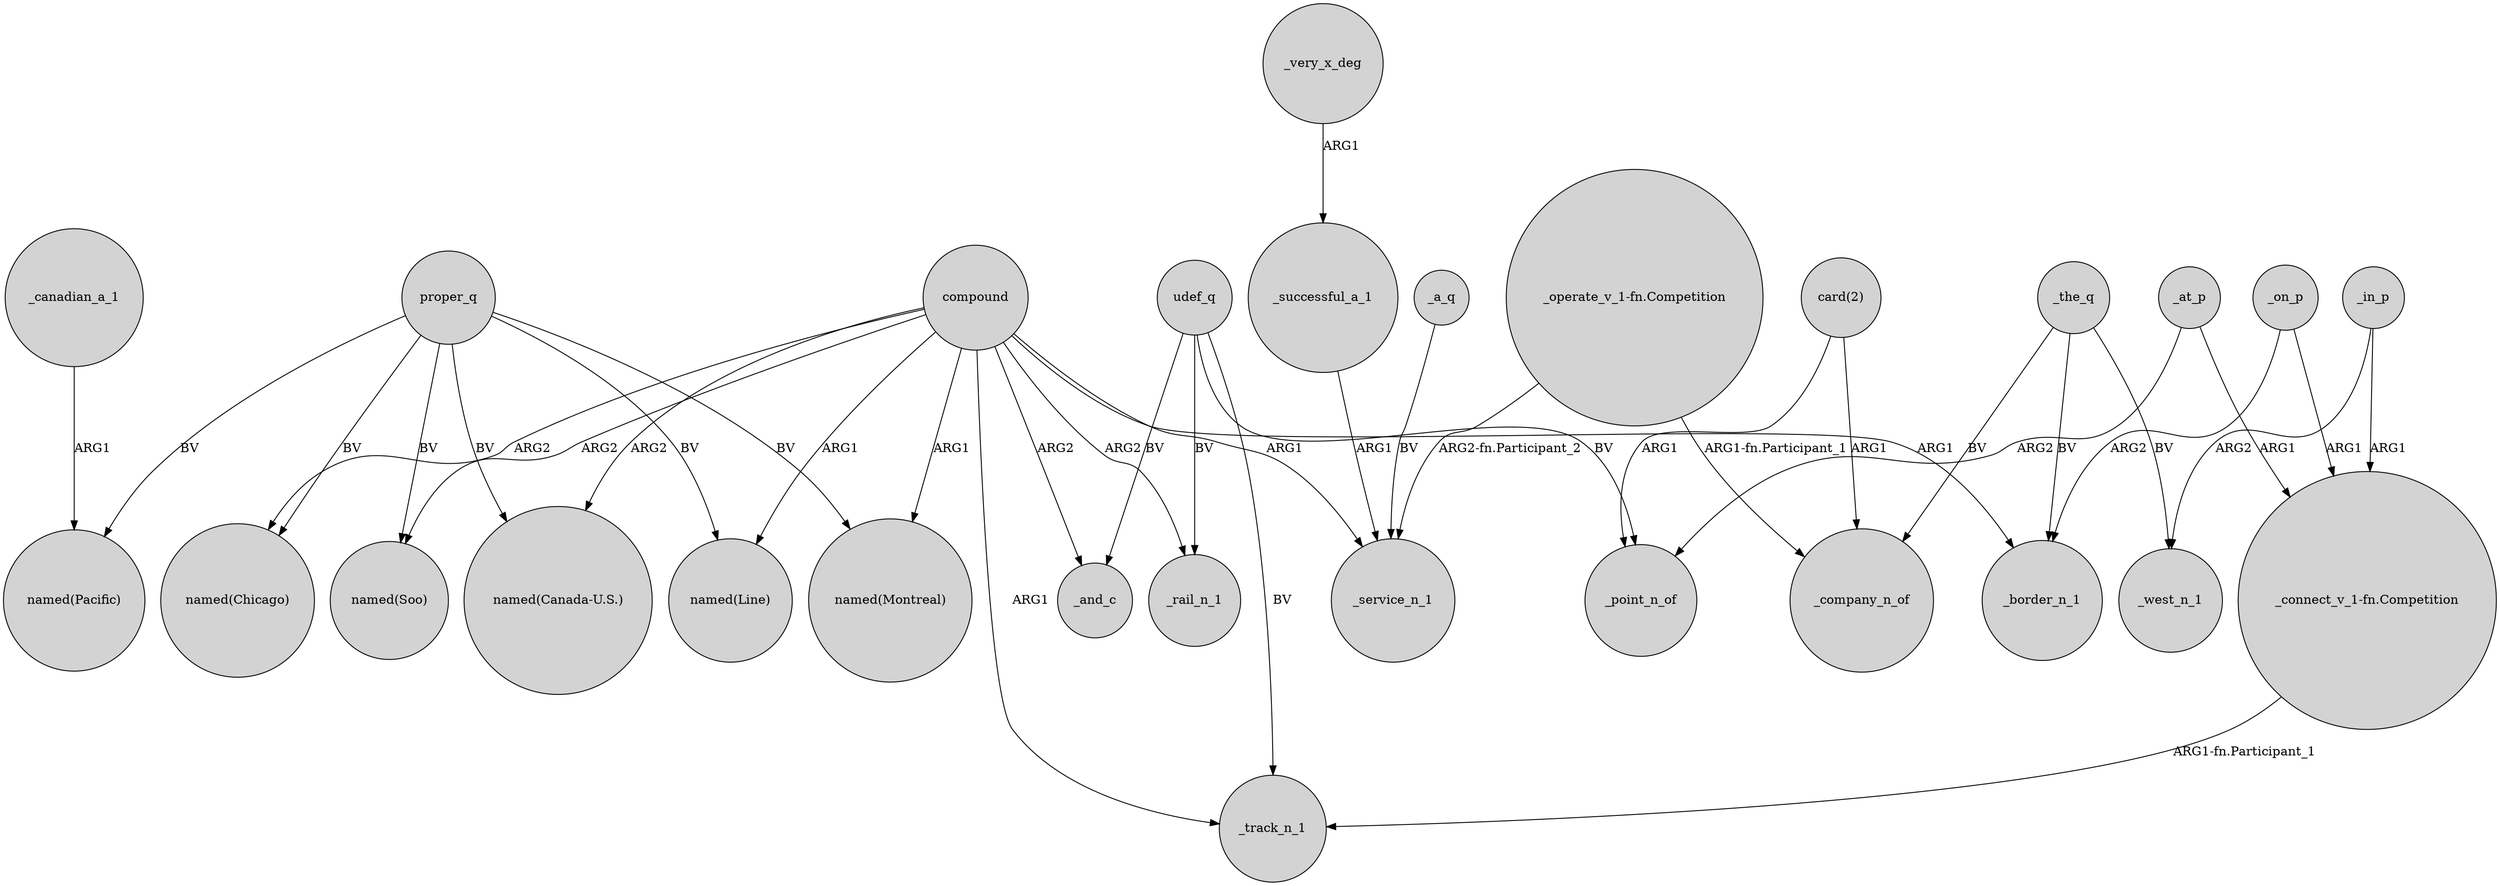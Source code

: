 digraph {
	node [shape=circle style=filled]
	_at_p -> "_connect_v_1-fn.Competition" [label=ARG1]
	compound -> "named(Line)" [label=ARG1]
	_a_q -> _service_n_1 [label=BV]
	udef_q -> _track_n_1 [label=BV]
	compound -> "named(Montreal)" [label=ARG1]
	compound -> _rail_n_1 [label=ARG2]
	compound -> _border_n_1 [label=ARG1]
	udef_q -> _and_c [label=BV]
	compound -> _and_c [label=ARG2]
	proper_q -> "named(Montreal)" [label=BV]
	compound -> _track_n_1 [label=ARG1]
	"card(2)" -> _point_n_of [label=ARG1]
	_on_p -> _border_n_1 [label=ARG2]
	"_operate_v_1-fn.Competition" -> _company_n_of [label="ARG1-fn.Participant_1"]
	_in_p -> "_connect_v_1-fn.Competition" [label=ARG1]
	_very_x_deg -> _successful_a_1 [label=ARG1]
	proper_q -> "named(Line)" [label=BV]
	compound -> "named(Canada-U.S.)" [label=ARG2]
	compound -> "named(Chicago)" [label=ARG2]
	compound -> "named(Soo)" [label=ARG2]
	"_operate_v_1-fn.Competition" -> _service_n_1 [label="ARG2-fn.Participant_2"]
	proper_q -> "named(Chicago)" [label=BV]
	_in_p -> _west_n_1 [label=ARG2]
	_the_q -> _border_n_1 [label=BV]
	proper_q -> "named(Pacific)" [label=BV]
	proper_q -> "named(Soo)" [label=BV]
	_at_p -> _point_n_of [label=ARG2]
	_on_p -> "_connect_v_1-fn.Competition" [label=ARG1]
	udef_q -> _rail_n_1 [label=BV]
	"card(2)" -> _company_n_of [label=ARG1]
	_successful_a_1 -> _service_n_1 [label=ARG1]
	_canadian_a_1 -> "named(Pacific)" [label=ARG1]
	udef_q -> _point_n_of [label=BV]
	_the_q -> _west_n_1 [label=BV]
	compound -> _service_n_1 [label=ARG1]
	_the_q -> _company_n_of [label=BV]
	"_connect_v_1-fn.Competition" -> _track_n_1 [label="ARG1-fn.Participant_1"]
	proper_q -> "named(Canada-U.S.)" [label=BV]
}
